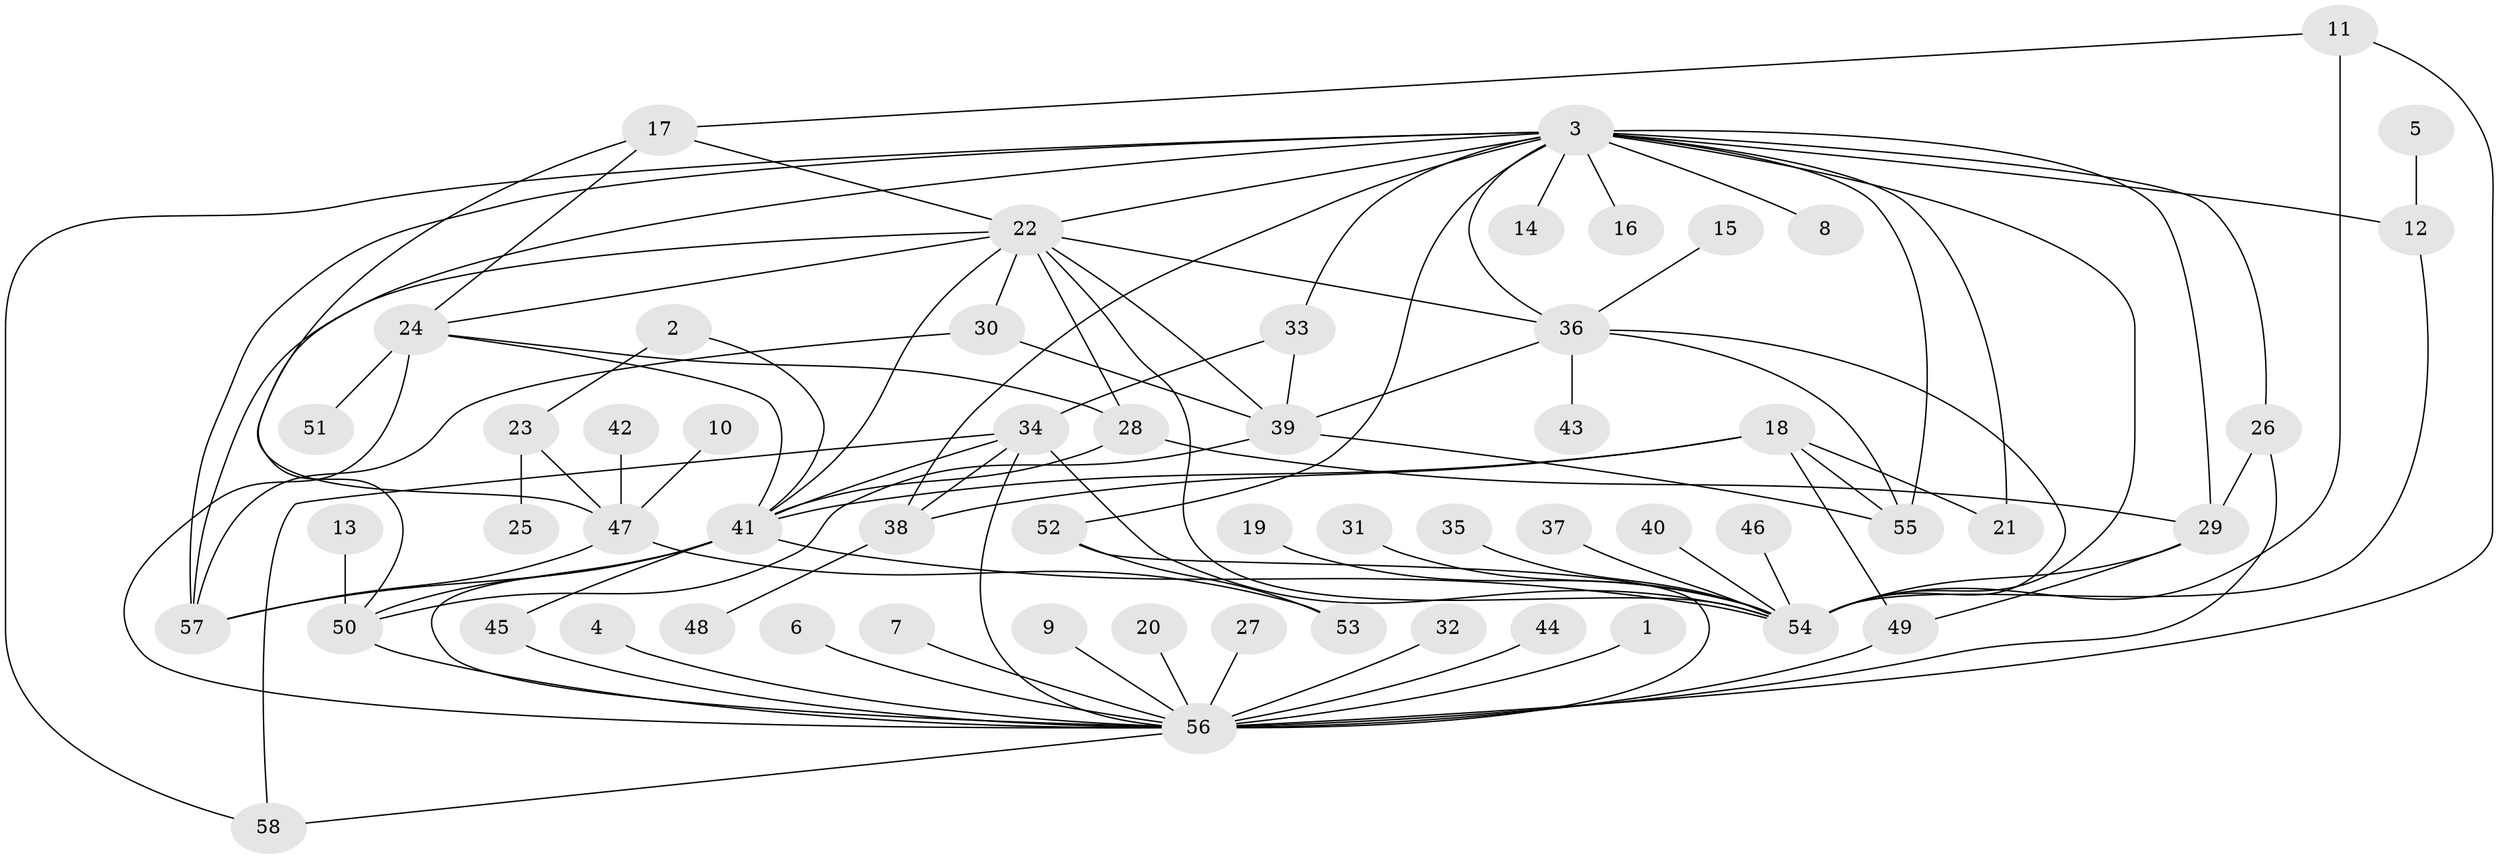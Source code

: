 // original degree distribution, {21: 0.006993006993006993, 9: 0.013986013986013986, 3: 0.14685314685314685, 2: 0.1958041958041958, 26: 0.006993006993006993, 14: 0.006993006993006993, 1: 0.4825174825174825, 5: 0.055944055944055944, 17: 0.006993006993006993, 6: 0.02097902097902098, 8: 0.013986013986013986, 11: 0.006993006993006993, 4: 0.027972027972027972, 7: 0.006993006993006993}
// Generated by graph-tools (version 1.1) at 2025/36/03/04/25 23:36:41]
// undirected, 58 vertices, 100 edges
graph export_dot {
  node [color=gray90,style=filled];
  1;
  2;
  3;
  4;
  5;
  6;
  7;
  8;
  9;
  10;
  11;
  12;
  13;
  14;
  15;
  16;
  17;
  18;
  19;
  20;
  21;
  22;
  23;
  24;
  25;
  26;
  27;
  28;
  29;
  30;
  31;
  32;
  33;
  34;
  35;
  36;
  37;
  38;
  39;
  40;
  41;
  42;
  43;
  44;
  45;
  46;
  47;
  48;
  49;
  50;
  51;
  52;
  53;
  54;
  55;
  56;
  57;
  58;
  1 -- 56 [weight=1.0];
  2 -- 23 [weight=1.0];
  2 -- 41 [weight=1.0];
  3 -- 8 [weight=1.0];
  3 -- 12 [weight=1.0];
  3 -- 14 [weight=1.0];
  3 -- 16 [weight=1.0];
  3 -- 21 [weight=1.0];
  3 -- 22 [weight=1.0];
  3 -- 26 [weight=1.0];
  3 -- 29 [weight=2.0];
  3 -- 33 [weight=1.0];
  3 -- 36 [weight=1.0];
  3 -- 38 [weight=1.0];
  3 -- 50 [weight=1.0];
  3 -- 52 [weight=1.0];
  3 -- 54 [weight=1.0];
  3 -- 55 [weight=1.0];
  3 -- 57 [weight=1.0];
  3 -- 58 [weight=1.0];
  4 -- 56 [weight=1.0];
  5 -- 12 [weight=1.0];
  6 -- 56 [weight=1.0];
  7 -- 56 [weight=1.0];
  9 -- 56 [weight=1.0];
  10 -- 47 [weight=1.0];
  11 -- 17 [weight=1.0];
  11 -- 54 [weight=2.0];
  11 -- 56 [weight=1.0];
  12 -- 54 [weight=1.0];
  13 -- 50 [weight=1.0];
  15 -- 36 [weight=1.0];
  17 -- 22 [weight=1.0];
  17 -- 24 [weight=1.0];
  17 -- 47 [weight=1.0];
  18 -- 21 [weight=1.0];
  18 -- 38 [weight=1.0];
  18 -- 41 [weight=1.0];
  18 -- 49 [weight=1.0];
  18 -- 55 [weight=1.0];
  19 -- 54 [weight=1.0];
  20 -- 56 [weight=1.0];
  22 -- 24 [weight=1.0];
  22 -- 28 [weight=1.0];
  22 -- 30 [weight=1.0];
  22 -- 36 [weight=1.0];
  22 -- 39 [weight=1.0];
  22 -- 41 [weight=1.0];
  22 -- 54 [weight=1.0];
  22 -- 57 [weight=1.0];
  23 -- 25 [weight=1.0];
  23 -- 47 [weight=1.0];
  24 -- 28 [weight=1.0];
  24 -- 41 [weight=1.0];
  24 -- 51 [weight=1.0];
  24 -- 56 [weight=1.0];
  26 -- 29 [weight=1.0];
  26 -- 56 [weight=2.0];
  27 -- 56 [weight=1.0];
  28 -- 29 [weight=1.0];
  28 -- 41 [weight=1.0];
  29 -- 49 [weight=1.0];
  29 -- 54 [weight=1.0];
  30 -- 39 [weight=1.0];
  30 -- 57 [weight=1.0];
  31 -- 54 [weight=1.0];
  32 -- 56 [weight=1.0];
  33 -- 34 [weight=1.0];
  33 -- 39 [weight=1.0];
  34 -- 38 [weight=1.0];
  34 -- 41 [weight=1.0];
  34 -- 54 [weight=1.0];
  34 -- 56 [weight=1.0];
  34 -- 58 [weight=1.0];
  35 -- 54 [weight=1.0];
  36 -- 39 [weight=1.0];
  36 -- 43 [weight=1.0];
  36 -- 54 [weight=1.0];
  36 -- 55 [weight=1.0];
  37 -- 54 [weight=1.0];
  38 -- 48 [weight=1.0];
  39 -- 50 [weight=2.0];
  39 -- 55 [weight=1.0];
  40 -- 54 [weight=1.0];
  41 -- 45 [weight=1.0];
  41 -- 50 [weight=1.0];
  41 -- 54 [weight=1.0];
  41 -- 56 [weight=2.0];
  41 -- 57 [weight=1.0];
  42 -- 47 [weight=1.0];
  44 -- 56 [weight=3.0];
  45 -- 56 [weight=1.0];
  46 -- 54 [weight=1.0];
  47 -- 53 [weight=1.0];
  47 -- 57 [weight=1.0];
  49 -- 56 [weight=1.0];
  50 -- 56 [weight=1.0];
  52 -- 53 [weight=1.0];
  52 -- 56 [weight=2.0];
  56 -- 58 [weight=1.0];
}
